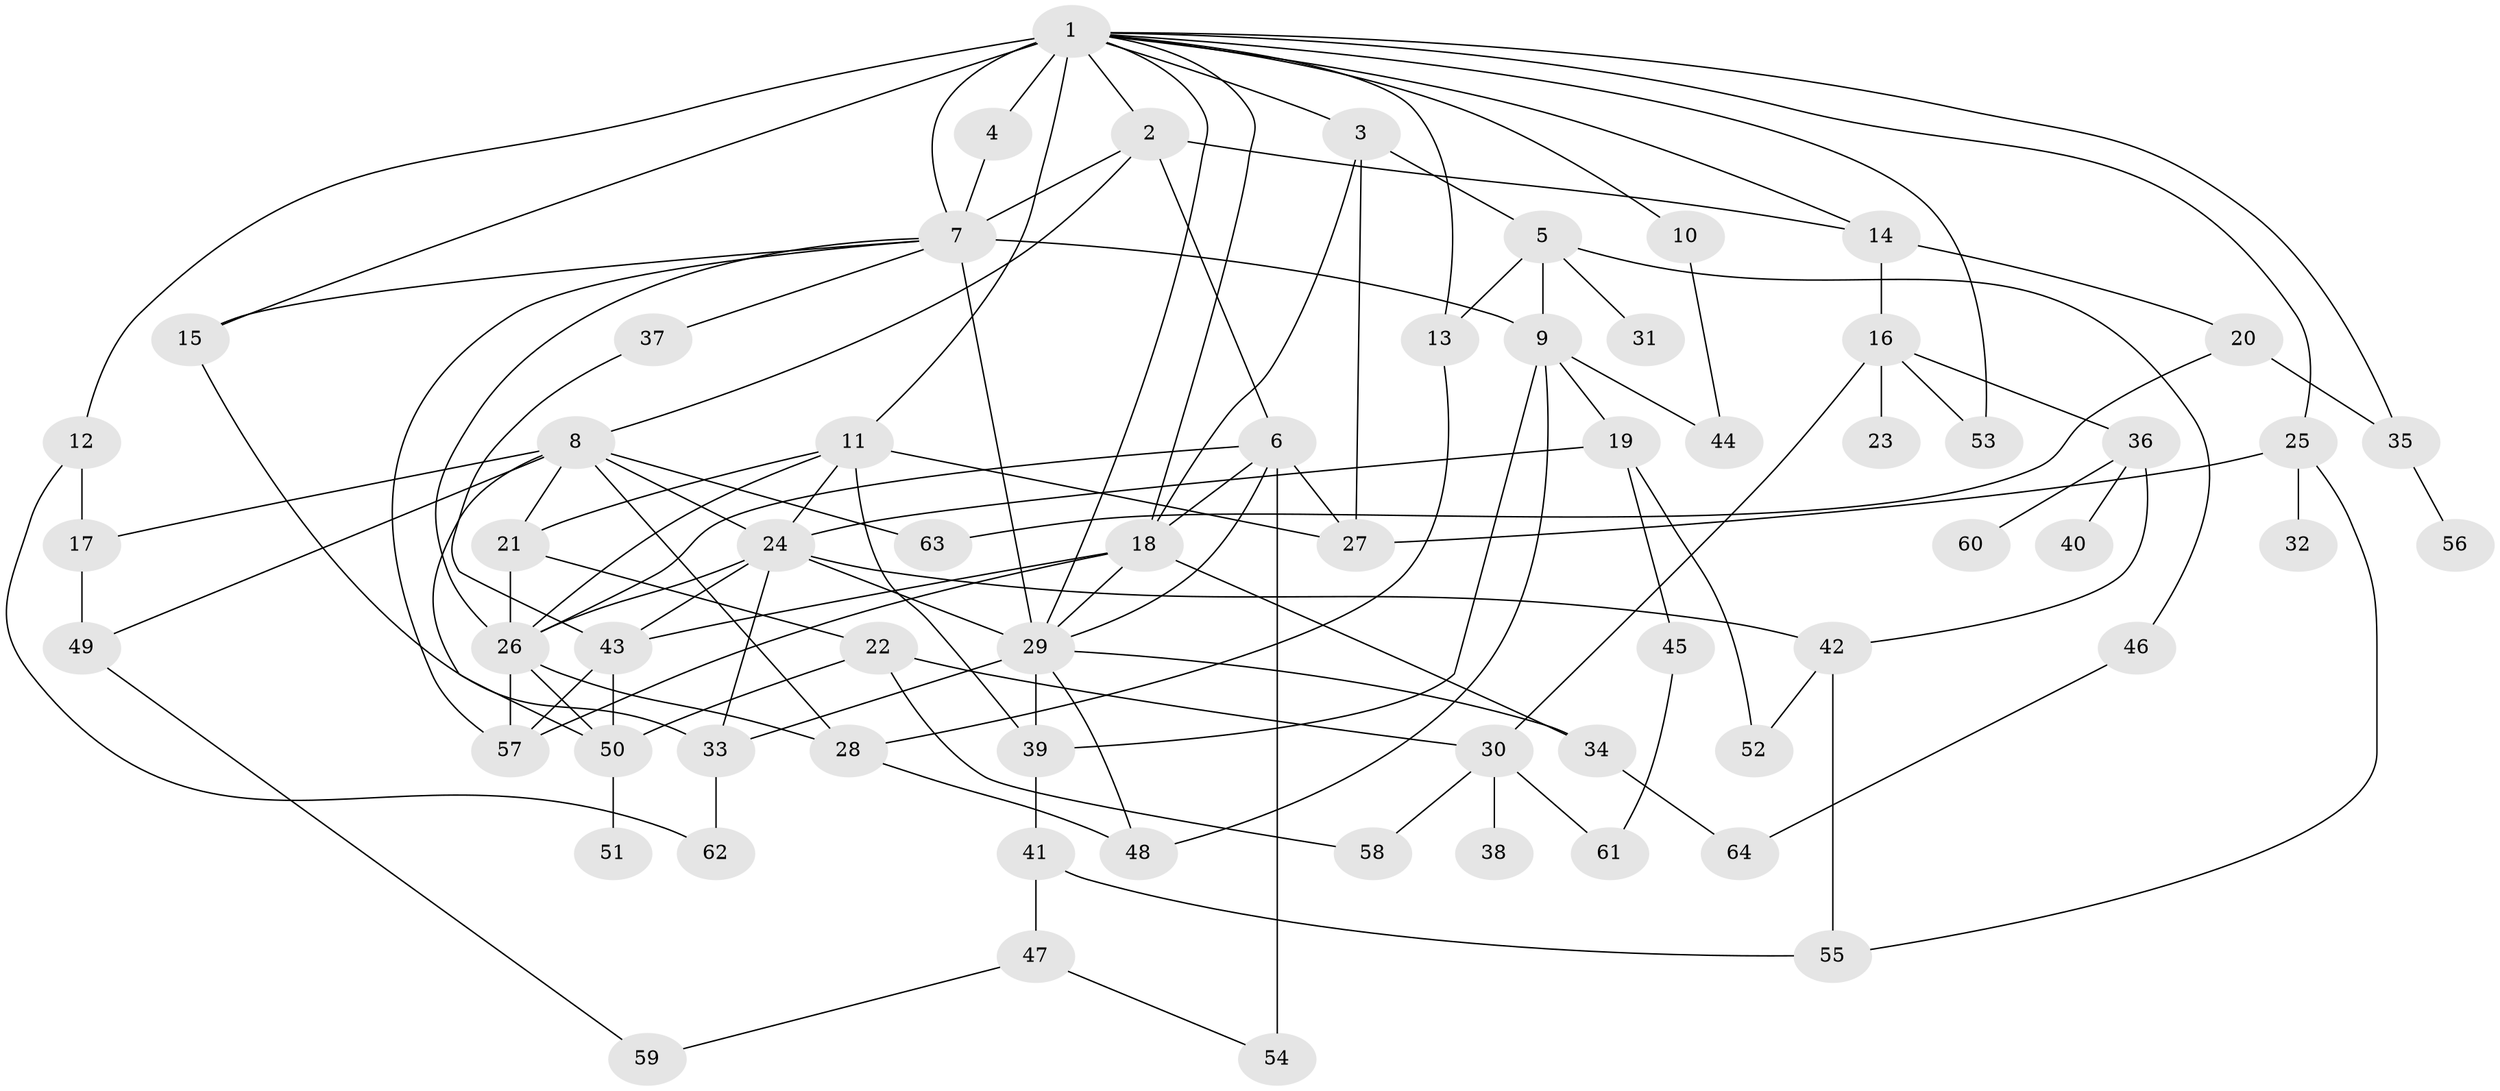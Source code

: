 // original degree distribution, {7: 0.0234375, 6: 0.0546875, 5: 0.109375, 9: 0.0078125, 3: 0.171875, 4: 0.15625, 2: 0.2578125, 1: 0.21875}
// Generated by graph-tools (version 1.1) at 2025/48/03/04/25 22:48:40]
// undirected, 64 vertices, 119 edges
graph export_dot {
  node [color=gray90,style=filled];
  1;
  2;
  3;
  4;
  5;
  6;
  7;
  8;
  9;
  10;
  11;
  12;
  13;
  14;
  15;
  16;
  17;
  18;
  19;
  20;
  21;
  22;
  23;
  24;
  25;
  26;
  27;
  28;
  29;
  30;
  31;
  32;
  33;
  34;
  35;
  36;
  37;
  38;
  39;
  40;
  41;
  42;
  43;
  44;
  45;
  46;
  47;
  48;
  49;
  50;
  51;
  52;
  53;
  54;
  55;
  56;
  57;
  58;
  59;
  60;
  61;
  62;
  63;
  64;
  1 -- 2 [weight=1.0];
  1 -- 3 [weight=1.0];
  1 -- 4 [weight=6.0];
  1 -- 7 [weight=1.0];
  1 -- 10 [weight=1.0];
  1 -- 11 [weight=2.0];
  1 -- 12 [weight=1.0];
  1 -- 13 [weight=1.0];
  1 -- 14 [weight=1.0];
  1 -- 15 [weight=1.0];
  1 -- 18 [weight=1.0];
  1 -- 25 [weight=1.0];
  1 -- 29 [weight=1.0];
  1 -- 35 [weight=1.0];
  1 -- 53 [weight=1.0];
  2 -- 6 [weight=1.0];
  2 -- 7 [weight=1.0];
  2 -- 8 [weight=1.0];
  2 -- 14 [weight=1.0];
  3 -- 5 [weight=1.0];
  3 -- 18 [weight=1.0];
  3 -- 27 [weight=1.0];
  4 -- 7 [weight=2.0];
  5 -- 9 [weight=2.0];
  5 -- 13 [weight=1.0];
  5 -- 31 [weight=1.0];
  5 -- 46 [weight=1.0];
  6 -- 18 [weight=4.0];
  6 -- 26 [weight=1.0];
  6 -- 27 [weight=1.0];
  6 -- 29 [weight=1.0];
  6 -- 54 [weight=2.0];
  7 -- 9 [weight=1.0];
  7 -- 15 [weight=1.0];
  7 -- 26 [weight=1.0];
  7 -- 29 [weight=4.0];
  7 -- 37 [weight=1.0];
  7 -- 57 [weight=1.0];
  8 -- 17 [weight=1.0];
  8 -- 21 [weight=1.0];
  8 -- 24 [weight=1.0];
  8 -- 28 [weight=1.0];
  8 -- 49 [weight=1.0];
  8 -- 50 [weight=1.0];
  8 -- 63 [weight=1.0];
  9 -- 19 [weight=1.0];
  9 -- 39 [weight=1.0];
  9 -- 44 [weight=1.0];
  9 -- 48 [weight=1.0];
  10 -- 44 [weight=1.0];
  11 -- 21 [weight=1.0];
  11 -- 24 [weight=1.0];
  11 -- 26 [weight=1.0];
  11 -- 27 [weight=1.0];
  11 -- 39 [weight=1.0];
  12 -- 17 [weight=1.0];
  12 -- 62 [weight=1.0];
  13 -- 28 [weight=1.0];
  14 -- 16 [weight=1.0];
  14 -- 20 [weight=1.0];
  15 -- 33 [weight=1.0];
  16 -- 23 [weight=1.0];
  16 -- 30 [weight=1.0];
  16 -- 36 [weight=1.0];
  16 -- 53 [weight=1.0];
  17 -- 49 [weight=1.0];
  18 -- 29 [weight=1.0];
  18 -- 34 [weight=1.0];
  18 -- 43 [weight=1.0];
  18 -- 57 [weight=1.0];
  19 -- 24 [weight=1.0];
  19 -- 45 [weight=1.0];
  19 -- 52 [weight=1.0];
  20 -- 35 [weight=1.0];
  20 -- 63 [weight=1.0];
  21 -- 22 [weight=1.0];
  21 -- 26 [weight=1.0];
  22 -- 30 [weight=1.0];
  22 -- 50 [weight=1.0];
  22 -- 58 [weight=1.0];
  24 -- 26 [weight=2.0];
  24 -- 29 [weight=1.0];
  24 -- 33 [weight=1.0];
  24 -- 42 [weight=1.0];
  24 -- 43 [weight=1.0];
  25 -- 27 [weight=1.0];
  25 -- 32 [weight=1.0];
  25 -- 55 [weight=1.0];
  26 -- 28 [weight=1.0];
  26 -- 50 [weight=1.0];
  26 -- 57 [weight=2.0];
  28 -- 48 [weight=1.0];
  29 -- 33 [weight=2.0];
  29 -- 34 [weight=1.0];
  29 -- 39 [weight=1.0];
  29 -- 48 [weight=1.0];
  30 -- 38 [weight=1.0];
  30 -- 58 [weight=1.0];
  30 -- 61 [weight=1.0];
  33 -- 62 [weight=1.0];
  34 -- 64 [weight=1.0];
  35 -- 56 [weight=1.0];
  36 -- 40 [weight=1.0];
  36 -- 42 [weight=1.0];
  36 -- 60 [weight=1.0];
  37 -- 43 [weight=1.0];
  39 -- 41 [weight=1.0];
  41 -- 47 [weight=1.0];
  41 -- 55 [weight=1.0];
  42 -- 52 [weight=1.0];
  42 -- 55 [weight=1.0];
  43 -- 50 [weight=1.0];
  43 -- 57 [weight=1.0];
  45 -- 61 [weight=1.0];
  46 -- 64 [weight=1.0];
  47 -- 54 [weight=1.0];
  47 -- 59 [weight=1.0];
  49 -- 59 [weight=1.0];
  50 -- 51 [weight=1.0];
}
